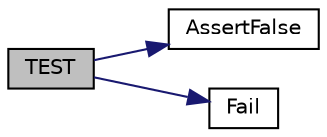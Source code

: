digraph "TEST"
{
 // LATEX_PDF_SIZE
  bgcolor="transparent";
  edge [fontname="Helvetica",fontsize="10",labelfontname="Helvetica",labelfontsize="10"];
  node [fontname="Helvetica",fontsize="10",shape=record];
  rankdir="LR";
  Node1 [label="TEST",height=0.2,width=0.4,color="black", fillcolor="grey75", style="filled", fontcolor="black",tooltip=" "];
  Node1 -> Node2 [color="midnightblue",fontsize="10",style="solid",fontname="Helvetica"];
  Node2 [label="AssertFalse",height=0.2,width=0.4,color="black",URL="$gtest__assert__by__exception__test_8cc.html#a10f49b830c1c4657d22b9e9ea4e99ba0",tooltip=" "];
  Node1 -> Node3 [color="midnightblue",fontsize="10",style="solid",fontname="Helvetica"];
  Node3 [label="Fail",height=0.2,width=0.4,color="black",URL="$gtest__assert__by__exception__test_8cc.html#a78ecbe7682643ac0413d57d0b9f27fa6",tooltip=" "];
}
